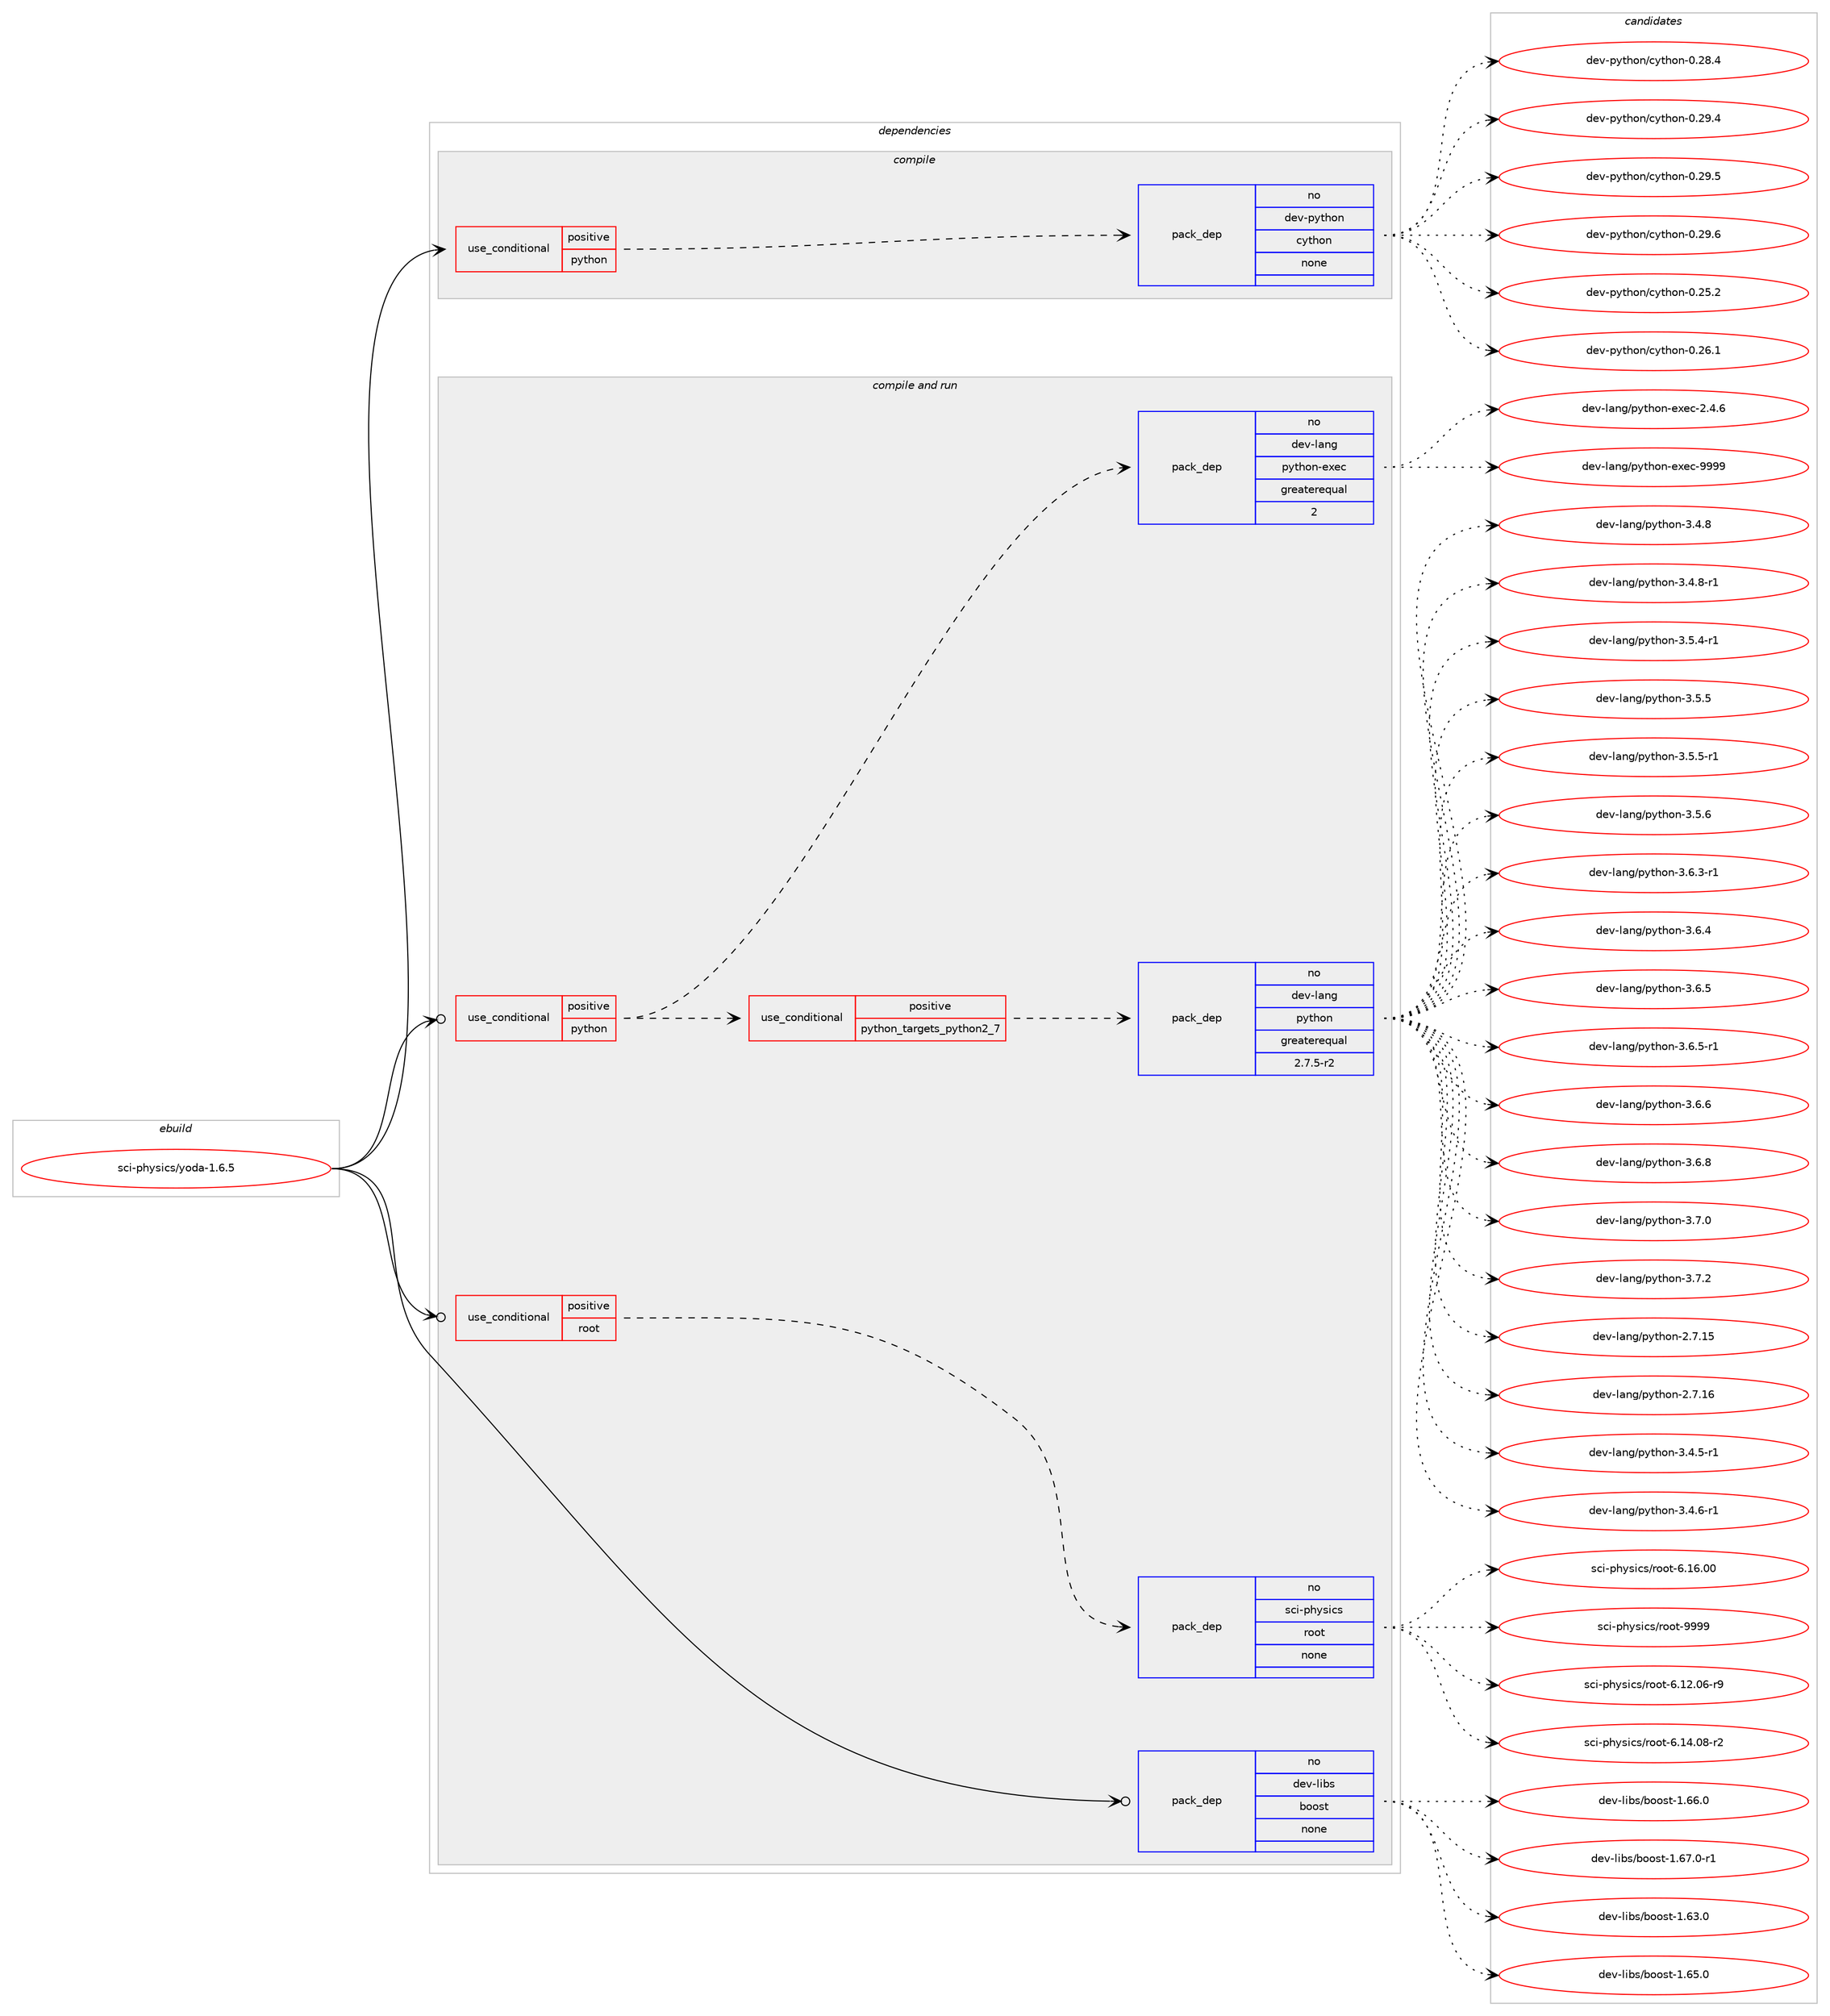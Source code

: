 digraph prolog {

# *************
# Graph options
# *************

newrank=true;
concentrate=true;
compound=true;
graph [rankdir=LR,fontname=Helvetica,fontsize=10,ranksep=1.5];#, ranksep=2.5, nodesep=0.2];
edge  [arrowhead=vee];
node  [fontname=Helvetica,fontsize=10];

# **********
# The ebuild
# **********

subgraph cluster_leftcol {
color=gray;
rank=same;
label=<<i>ebuild</i>>;
id [label="sci-physics/yoda-1.6.5", color=red, width=4, href="../sci-physics/yoda-1.6.5.svg"];
}

# ****************
# The dependencies
# ****************

subgraph cluster_midcol {
color=gray;
label=<<i>dependencies</i>>;
subgraph cluster_compile {
fillcolor="#eeeeee";
style=filled;
label=<<i>compile</i>>;
subgraph cond455372 {
dependency1701533 [label=<<TABLE BORDER="0" CELLBORDER="1" CELLSPACING="0" CELLPADDING="4"><TR><TD ROWSPAN="3" CELLPADDING="10">use_conditional</TD></TR><TR><TD>positive</TD></TR><TR><TD>python</TD></TR></TABLE>>, shape=none, color=red];
subgraph pack1218261 {
dependency1701534 [label=<<TABLE BORDER="0" CELLBORDER="1" CELLSPACING="0" CELLPADDING="4" WIDTH="220"><TR><TD ROWSPAN="6" CELLPADDING="30">pack_dep</TD></TR><TR><TD WIDTH="110">no</TD></TR><TR><TD>dev-python</TD></TR><TR><TD>cython</TD></TR><TR><TD>none</TD></TR><TR><TD></TD></TR></TABLE>>, shape=none, color=blue];
}
dependency1701533:e -> dependency1701534:w [weight=20,style="dashed",arrowhead="vee"];
}
id:e -> dependency1701533:w [weight=20,style="solid",arrowhead="vee"];
}
subgraph cluster_compileandrun {
fillcolor="#eeeeee";
style=filled;
label=<<i>compile and run</i>>;
subgraph cond455373 {
dependency1701535 [label=<<TABLE BORDER="0" CELLBORDER="1" CELLSPACING="0" CELLPADDING="4"><TR><TD ROWSPAN="3" CELLPADDING="10">use_conditional</TD></TR><TR><TD>positive</TD></TR><TR><TD>python</TD></TR></TABLE>>, shape=none, color=red];
subgraph cond455374 {
dependency1701536 [label=<<TABLE BORDER="0" CELLBORDER="1" CELLSPACING="0" CELLPADDING="4"><TR><TD ROWSPAN="3" CELLPADDING="10">use_conditional</TD></TR><TR><TD>positive</TD></TR><TR><TD>python_targets_python2_7</TD></TR></TABLE>>, shape=none, color=red];
subgraph pack1218262 {
dependency1701537 [label=<<TABLE BORDER="0" CELLBORDER="1" CELLSPACING="0" CELLPADDING="4" WIDTH="220"><TR><TD ROWSPAN="6" CELLPADDING="30">pack_dep</TD></TR><TR><TD WIDTH="110">no</TD></TR><TR><TD>dev-lang</TD></TR><TR><TD>python</TD></TR><TR><TD>greaterequal</TD></TR><TR><TD>2.7.5-r2</TD></TR></TABLE>>, shape=none, color=blue];
}
dependency1701536:e -> dependency1701537:w [weight=20,style="dashed",arrowhead="vee"];
}
dependency1701535:e -> dependency1701536:w [weight=20,style="dashed",arrowhead="vee"];
subgraph pack1218263 {
dependency1701538 [label=<<TABLE BORDER="0" CELLBORDER="1" CELLSPACING="0" CELLPADDING="4" WIDTH="220"><TR><TD ROWSPAN="6" CELLPADDING="30">pack_dep</TD></TR><TR><TD WIDTH="110">no</TD></TR><TR><TD>dev-lang</TD></TR><TR><TD>python-exec</TD></TR><TR><TD>greaterequal</TD></TR><TR><TD>2</TD></TR></TABLE>>, shape=none, color=blue];
}
dependency1701535:e -> dependency1701538:w [weight=20,style="dashed",arrowhead="vee"];
}
id:e -> dependency1701535:w [weight=20,style="solid",arrowhead="odotvee"];
subgraph cond455375 {
dependency1701539 [label=<<TABLE BORDER="0" CELLBORDER="1" CELLSPACING="0" CELLPADDING="4"><TR><TD ROWSPAN="3" CELLPADDING="10">use_conditional</TD></TR><TR><TD>positive</TD></TR><TR><TD>root</TD></TR></TABLE>>, shape=none, color=red];
subgraph pack1218264 {
dependency1701540 [label=<<TABLE BORDER="0" CELLBORDER="1" CELLSPACING="0" CELLPADDING="4" WIDTH="220"><TR><TD ROWSPAN="6" CELLPADDING="30">pack_dep</TD></TR><TR><TD WIDTH="110">no</TD></TR><TR><TD>sci-physics</TD></TR><TR><TD>root</TD></TR><TR><TD>none</TD></TR><TR><TD></TD></TR></TABLE>>, shape=none, color=blue];
}
dependency1701539:e -> dependency1701540:w [weight=20,style="dashed",arrowhead="vee"];
}
id:e -> dependency1701539:w [weight=20,style="solid",arrowhead="odotvee"];
subgraph pack1218265 {
dependency1701541 [label=<<TABLE BORDER="0" CELLBORDER="1" CELLSPACING="0" CELLPADDING="4" WIDTH="220"><TR><TD ROWSPAN="6" CELLPADDING="30">pack_dep</TD></TR><TR><TD WIDTH="110">no</TD></TR><TR><TD>dev-libs</TD></TR><TR><TD>boost</TD></TR><TR><TD>none</TD></TR><TR><TD></TD></TR></TABLE>>, shape=none, color=blue];
}
id:e -> dependency1701541:w [weight=20,style="solid",arrowhead="odotvee"];
}
subgraph cluster_run {
fillcolor="#eeeeee";
style=filled;
label=<<i>run</i>>;
}
}

# **************
# The candidates
# **************

subgraph cluster_choices {
rank=same;
color=gray;
label=<<i>candidates</i>>;

subgraph choice1218261 {
color=black;
nodesep=1;
choice10010111845112121116104111110479912111610411111045484650534650 [label="dev-python/cython-0.25.2", color=red, width=4,href="../dev-python/cython-0.25.2.svg"];
choice10010111845112121116104111110479912111610411111045484650544649 [label="dev-python/cython-0.26.1", color=red, width=4,href="../dev-python/cython-0.26.1.svg"];
choice10010111845112121116104111110479912111610411111045484650564652 [label="dev-python/cython-0.28.4", color=red, width=4,href="../dev-python/cython-0.28.4.svg"];
choice10010111845112121116104111110479912111610411111045484650574652 [label="dev-python/cython-0.29.4", color=red, width=4,href="../dev-python/cython-0.29.4.svg"];
choice10010111845112121116104111110479912111610411111045484650574653 [label="dev-python/cython-0.29.5", color=red, width=4,href="../dev-python/cython-0.29.5.svg"];
choice10010111845112121116104111110479912111610411111045484650574654 [label="dev-python/cython-0.29.6", color=red, width=4,href="../dev-python/cython-0.29.6.svg"];
dependency1701534:e -> choice10010111845112121116104111110479912111610411111045484650534650:w [style=dotted,weight="100"];
dependency1701534:e -> choice10010111845112121116104111110479912111610411111045484650544649:w [style=dotted,weight="100"];
dependency1701534:e -> choice10010111845112121116104111110479912111610411111045484650564652:w [style=dotted,weight="100"];
dependency1701534:e -> choice10010111845112121116104111110479912111610411111045484650574652:w [style=dotted,weight="100"];
dependency1701534:e -> choice10010111845112121116104111110479912111610411111045484650574653:w [style=dotted,weight="100"];
dependency1701534:e -> choice10010111845112121116104111110479912111610411111045484650574654:w [style=dotted,weight="100"];
}
subgraph choice1218262 {
color=black;
nodesep=1;
choice10010111845108971101034711212111610411111045504655464953 [label="dev-lang/python-2.7.15", color=red, width=4,href="../dev-lang/python-2.7.15.svg"];
choice10010111845108971101034711212111610411111045504655464954 [label="dev-lang/python-2.7.16", color=red, width=4,href="../dev-lang/python-2.7.16.svg"];
choice1001011184510897110103471121211161041111104551465246534511449 [label="dev-lang/python-3.4.5-r1", color=red, width=4,href="../dev-lang/python-3.4.5-r1.svg"];
choice1001011184510897110103471121211161041111104551465246544511449 [label="dev-lang/python-3.4.6-r1", color=red, width=4,href="../dev-lang/python-3.4.6-r1.svg"];
choice100101118451089711010347112121116104111110455146524656 [label="dev-lang/python-3.4.8", color=red, width=4,href="../dev-lang/python-3.4.8.svg"];
choice1001011184510897110103471121211161041111104551465246564511449 [label="dev-lang/python-3.4.8-r1", color=red, width=4,href="../dev-lang/python-3.4.8-r1.svg"];
choice1001011184510897110103471121211161041111104551465346524511449 [label="dev-lang/python-3.5.4-r1", color=red, width=4,href="../dev-lang/python-3.5.4-r1.svg"];
choice100101118451089711010347112121116104111110455146534653 [label="dev-lang/python-3.5.5", color=red, width=4,href="../dev-lang/python-3.5.5.svg"];
choice1001011184510897110103471121211161041111104551465346534511449 [label="dev-lang/python-3.5.5-r1", color=red, width=4,href="../dev-lang/python-3.5.5-r1.svg"];
choice100101118451089711010347112121116104111110455146534654 [label="dev-lang/python-3.5.6", color=red, width=4,href="../dev-lang/python-3.5.6.svg"];
choice1001011184510897110103471121211161041111104551465446514511449 [label="dev-lang/python-3.6.3-r1", color=red, width=4,href="../dev-lang/python-3.6.3-r1.svg"];
choice100101118451089711010347112121116104111110455146544652 [label="dev-lang/python-3.6.4", color=red, width=4,href="../dev-lang/python-3.6.4.svg"];
choice100101118451089711010347112121116104111110455146544653 [label="dev-lang/python-3.6.5", color=red, width=4,href="../dev-lang/python-3.6.5.svg"];
choice1001011184510897110103471121211161041111104551465446534511449 [label="dev-lang/python-3.6.5-r1", color=red, width=4,href="../dev-lang/python-3.6.5-r1.svg"];
choice100101118451089711010347112121116104111110455146544654 [label="dev-lang/python-3.6.6", color=red, width=4,href="../dev-lang/python-3.6.6.svg"];
choice100101118451089711010347112121116104111110455146544656 [label="dev-lang/python-3.6.8", color=red, width=4,href="../dev-lang/python-3.6.8.svg"];
choice100101118451089711010347112121116104111110455146554648 [label="dev-lang/python-3.7.0", color=red, width=4,href="../dev-lang/python-3.7.0.svg"];
choice100101118451089711010347112121116104111110455146554650 [label="dev-lang/python-3.7.2", color=red, width=4,href="../dev-lang/python-3.7.2.svg"];
dependency1701537:e -> choice10010111845108971101034711212111610411111045504655464953:w [style=dotted,weight="100"];
dependency1701537:e -> choice10010111845108971101034711212111610411111045504655464954:w [style=dotted,weight="100"];
dependency1701537:e -> choice1001011184510897110103471121211161041111104551465246534511449:w [style=dotted,weight="100"];
dependency1701537:e -> choice1001011184510897110103471121211161041111104551465246544511449:w [style=dotted,weight="100"];
dependency1701537:e -> choice100101118451089711010347112121116104111110455146524656:w [style=dotted,weight="100"];
dependency1701537:e -> choice1001011184510897110103471121211161041111104551465246564511449:w [style=dotted,weight="100"];
dependency1701537:e -> choice1001011184510897110103471121211161041111104551465346524511449:w [style=dotted,weight="100"];
dependency1701537:e -> choice100101118451089711010347112121116104111110455146534653:w [style=dotted,weight="100"];
dependency1701537:e -> choice1001011184510897110103471121211161041111104551465346534511449:w [style=dotted,weight="100"];
dependency1701537:e -> choice100101118451089711010347112121116104111110455146534654:w [style=dotted,weight="100"];
dependency1701537:e -> choice1001011184510897110103471121211161041111104551465446514511449:w [style=dotted,weight="100"];
dependency1701537:e -> choice100101118451089711010347112121116104111110455146544652:w [style=dotted,weight="100"];
dependency1701537:e -> choice100101118451089711010347112121116104111110455146544653:w [style=dotted,weight="100"];
dependency1701537:e -> choice1001011184510897110103471121211161041111104551465446534511449:w [style=dotted,weight="100"];
dependency1701537:e -> choice100101118451089711010347112121116104111110455146544654:w [style=dotted,weight="100"];
dependency1701537:e -> choice100101118451089711010347112121116104111110455146544656:w [style=dotted,weight="100"];
dependency1701537:e -> choice100101118451089711010347112121116104111110455146554648:w [style=dotted,weight="100"];
dependency1701537:e -> choice100101118451089711010347112121116104111110455146554650:w [style=dotted,weight="100"];
}
subgraph choice1218263 {
color=black;
nodesep=1;
choice1001011184510897110103471121211161041111104510112010199455046524654 [label="dev-lang/python-exec-2.4.6", color=red, width=4,href="../dev-lang/python-exec-2.4.6.svg"];
choice10010111845108971101034711212111610411111045101120101994557575757 [label="dev-lang/python-exec-9999", color=red, width=4,href="../dev-lang/python-exec-9999.svg"];
dependency1701538:e -> choice1001011184510897110103471121211161041111104510112010199455046524654:w [style=dotted,weight="100"];
dependency1701538:e -> choice10010111845108971101034711212111610411111045101120101994557575757:w [style=dotted,weight="100"];
}
subgraph choice1218264 {
color=black;
nodesep=1;
choice1159910545112104121115105991154711411111111645544649504648544511457 [label="sci-physics/root-6.12.06-r9", color=red, width=4,href="../sci-physics/root-6.12.06-r9.svg"];
choice1159910545112104121115105991154711411111111645544649524648564511450 [label="sci-physics/root-6.14.08-r2", color=red, width=4,href="../sci-physics/root-6.14.08-r2.svg"];
choice115991054511210412111510599115471141111111164554464954464848 [label="sci-physics/root-6.16.00", color=red, width=4,href="../sci-physics/root-6.16.00.svg"];
choice115991054511210412111510599115471141111111164557575757 [label="sci-physics/root-9999", color=red, width=4,href="../sci-physics/root-9999.svg"];
dependency1701540:e -> choice1159910545112104121115105991154711411111111645544649504648544511457:w [style=dotted,weight="100"];
dependency1701540:e -> choice1159910545112104121115105991154711411111111645544649524648564511450:w [style=dotted,weight="100"];
dependency1701540:e -> choice115991054511210412111510599115471141111111164554464954464848:w [style=dotted,weight="100"];
dependency1701540:e -> choice115991054511210412111510599115471141111111164557575757:w [style=dotted,weight="100"];
}
subgraph choice1218265 {
color=black;
nodesep=1;
choice1001011184510810598115479811111111511645494654514648 [label="dev-libs/boost-1.63.0", color=red, width=4,href="../dev-libs/boost-1.63.0.svg"];
choice1001011184510810598115479811111111511645494654534648 [label="dev-libs/boost-1.65.0", color=red, width=4,href="../dev-libs/boost-1.65.0.svg"];
choice1001011184510810598115479811111111511645494654544648 [label="dev-libs/boost-1.66.0", color=red, width=4,href="../dev-libs/boost-1.66.0.svg"];
choice10010111845108105981154798111111115116454946545546484511449 [label="dev-libs/boost-1.67.0-r1", color=red, width=4,href="../dev-libs/boost-1.67.0-r1.svg"];
dependency1701541:e -> choice1001011184510810598115479811111111511645494654514648:w [style=dotted,weight="100"];
dependency1701541:e -> choice1001011184510810598115479811111111511645494654534648:w [style=dotted,weight="100"];
dependency1701541:e -> choice1001011184510810598115479811111111511645494654544648:w [style=dotted,weight="100"];
dependency1701541:e -> choice10010111845108105981154798111111115116454946545546484511449:w [style=dotted,weight="100"];
}
}

}

